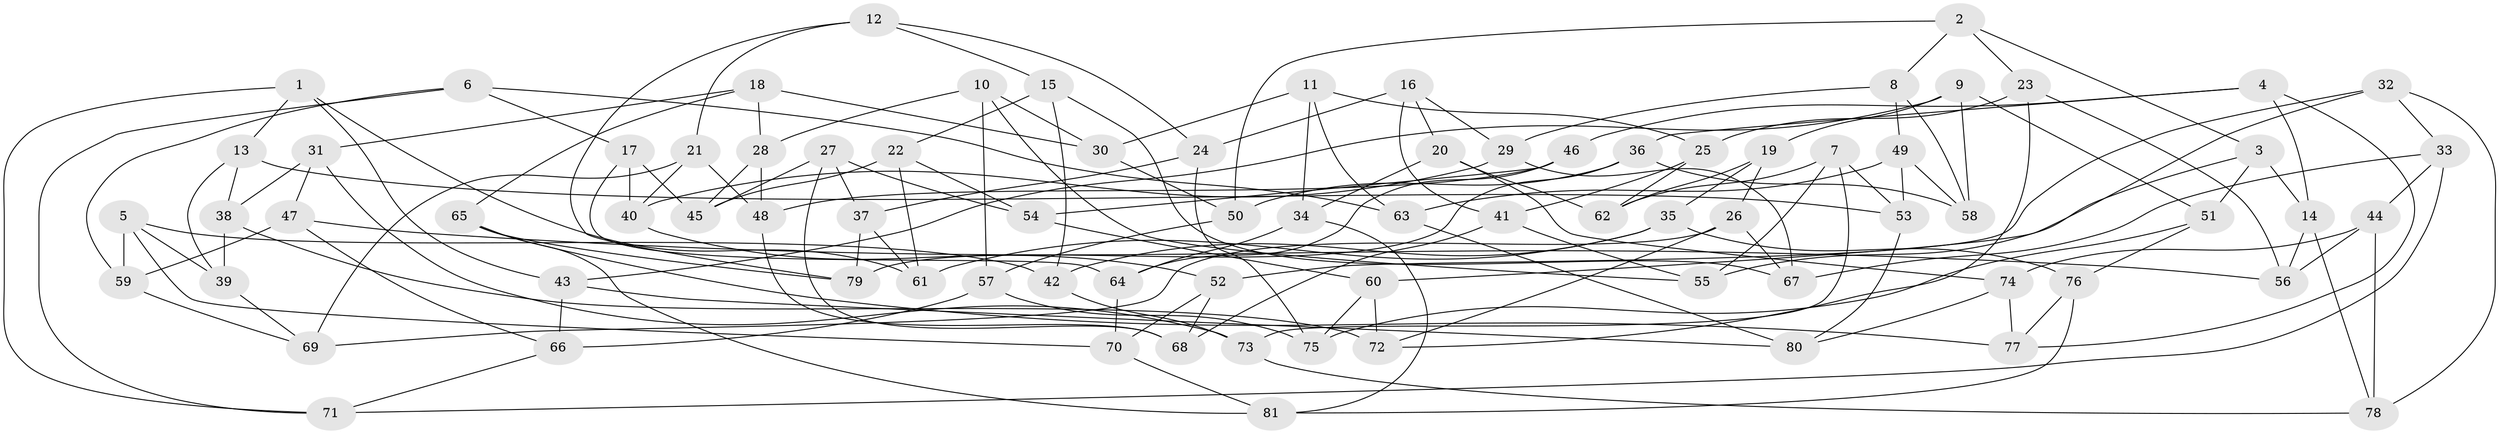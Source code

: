 // Generated by graph-tools (version 1.1) at 2025/26/03/09/25 03:26:58]
// undirected, 81 vertices, 162 edges
graph export_dot {
graph [start="1"]
  node [color=gray90,style=filled];
  1;
  2;
  3;
  4;
  5;
  6;
  7;
  8;
  9;
  10;
  11;
  12;
  13;
  14;
  15;
  16;
  17;
  18;
  19;
  20;
  21;
  22;
  23;
  24;
  25;
  26;
  27;
  28;
  29;
  30;
  31;
  32;
  33;
  34;
  35;
  36;
  37;
  38;
  39;
  40;
  41;
  42;
  43;
  44;
  45;
  46;
  47;
  48;
  49;
  50;
  51;
  52;
  53;
  54;
  55;
  56;
  57;
  58;
  59;
  60;
  61;
  62;
  63;
  64;
  65;
  66;
  67;
  68;
  69;
  70;
  71;
  72;
  73;
  74;
  75;
  76;
  77;
  78;
  79;
  80;
  81;
  1 -- 61;
  1 -- 13;
  1 -- 71;
  1 -- 43;
  2 -- 3;
  2 -- 23;
  2 -- 8;
  2 -- 50;
  3 -- 14;
  3 -- 60;
  3 -- 51;
  4 -- 14;
  4 -- 77;
  4 -- 36;
  4 -- 46;
  5 -- 39;
  5 -- 42;
  5 -- 59;
  5 -- 70;
  6 -- 63;
  6 -- 71;
  6 -- 17;
  6 -- 59;
  7 -- 53;
  7 -- 55;
  7 -- 62;
  7 -- 73;
  8 -- 58;
  8 -- 49;
  8 -- 29;
  9 -- 51;
  9 -- 58;
  9 -- 43;
  9 -- 19;
  10 -- 28;
  10 -- 30;
  10 -- 55;
  10 -- 57;
  11 -- 63;
  11 -- 34;
  11 -- 25;
  11 -- 30;
  12 -- 79;
  12 -- 15;
  12 -- 21;
  12 -- 24;
  13 -- 39;
  13 -- 53;
  13 -- 38;
  14 -- 78;
  14 -- 56;
  15 -- 22;
  15 -- 42;
  15 -- 67;
  16 -- 20;
  16 -- 29;
  16 -- 24;
  16 -- 41;
  17 -- 64;
  17 -- 40;
  17 -- 45;
  18 -- 31;
  18 -- 65;
  18 -- 28;
  18 -- 30;
  19 -- 62;
  19 -- 26;
  19 -- 35;
  20 -- 62;
  20 -- 74;
  20 -- 34;
  21 -- 69;
  21 -- 48;
  21 -- 40;
  22 -- 61;
  22 -- 54;
  22 -- 45;
  23 -- 25;
  23 -- 56;
  23 -- 72;
  24 -- 75;
  24 -- 37;
  25 -- 62;
  25 -- 41;
  26 -- 69;
  26 -- 67;
  26 -- 72;
  27 -- 54;
  27 -- 45;
  27 -- 37;
  27 -- 68;
  28 -- 48;
  28 -- 45;
  29 -- 40;
  29 -- 67;
  30 -- 50;
  31 -- 38;
  31 -- 47;
  31 -- 73;
  32 -- 55;
  32 -- 33;
  32 -- 52;
  32 -- 78;
  33 -- 71;
  33 -- 67;
  33 -- 44;
  34 -- 64;
  34 -- 81;
  35 -- 42;
  35 -- 61;
  35 -- 76;
  36 -- 79;
  36 -- 50;
  36 -- 58;
  37 -- 79;
  37 -- 61;
  38 -- 39;
  38 -- 72;
  39 -- 69;
  40 -- 52;
  41 -- 55;
  41 -- 68;
  42 -- 73;
  43 -- 80;
  43 -- 66;
  44 -- 74;
  44 -- 78;
  44 -- 56;
  46 -- 54;
  46 -- 64;
  46 -- 48;
  47 -- 66;
  47 -- 56;
  47 -- 59;
  48 -- 68;
  49 -- 53;
  49 -- 58;
  49 -- 63;
  50 -- 57;
  51 -- 76;
  51 -- 75;
  52 -- 68;
  52 -- 70;
  53 -- 80;
  54 -- 60;
  57 -- 66;
  57 -- 75;
  59 -- 69;
  60 -- 75;
  60 -- 72;
  63 -- 80;
  64 -- 70;
  65 -- 81;
  65 -- 79;
  65 -- 77;
  66 -- 71;
  70 -- 81;
  73 -- 78;
  74 -- 80;
  74 -- 77;
  76 -- 77;
  76 -- 81;
}
